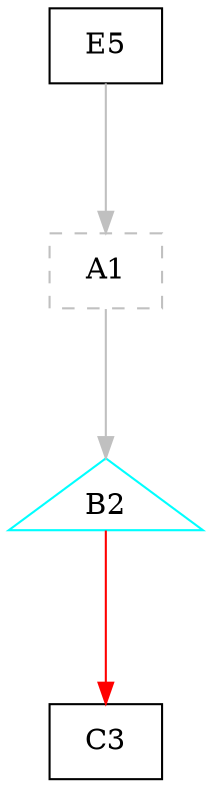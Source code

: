 digraph G {
graph [root="Demo",rankdir   = TB, nodesep           = 0.6, mindist     = 1.0, ranksep = 1.0, overlap = false]
node [style     = "filled", fillcolor = "white", color = "black"]
A1[cpu="0", flags="0x0000000a", type="qbuf", shape = "rectangle", color = "gray", style = "dashed, filled"];
B2[cpu="0", flags="0x00000000", type="startthread", toffs="281007973730", pattern="patternB", patentry="false", patexit="false", beamproc="beamB", bpentry="false", bpexit="false", startoffs="139873694720888", thread="0", shape     = "triangle", color  = "cyan", fillcolor = "white"];
C3[cpu="0", flags="0x00000007", type="block", tperiod="15086678242799501039", pattern="patternC", patentry="false", patexit="false", beamproc="beamC", bpentry="false", bpexit="false", qlo="false", qhi="false", qil="false", shape     = "rectangle", fillcolor = "white"];
E5[cpu="0", flags="0x00000007", type="block", tperiod="15086678242799501039", pattern="patternE", patentry="false", patexit="false", beamproc="beamE", bpentry="false", bpexit="false", qlo="false", qhi="false", qil="false", shape     = "rectangle", fillcolor = "white"];
A1->B2 [type="origindst", color = "gray"];
B2->C3 [type="defdst", color = "red"];
E5->A1 [type="priolo", color = "gray"];
}
